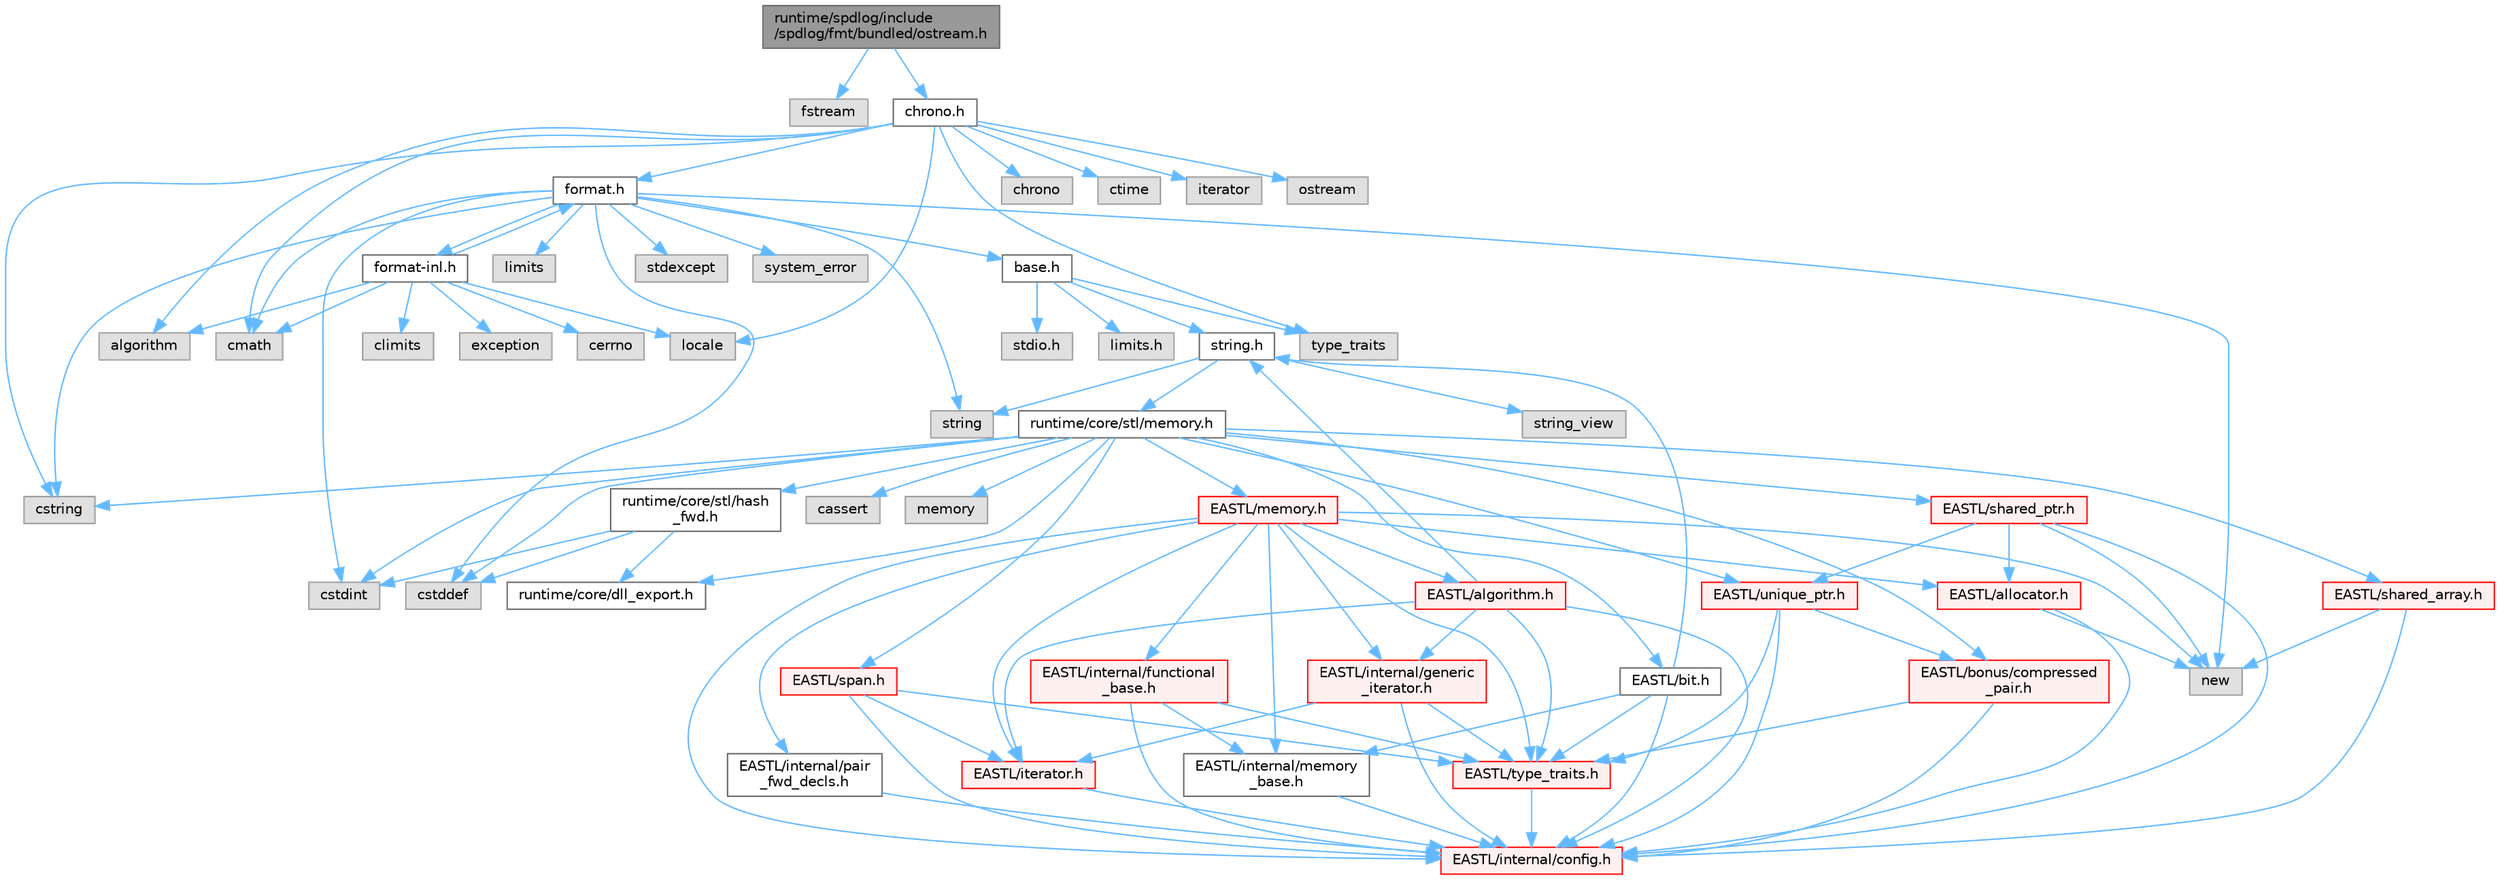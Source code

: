 digraph "runtime/spdlog/include/spdlog/fmt/bundled/ostream.h"
{
 // LATEX_PDF_SIZE
  bgcolor="transparent";
  edge [fontname=Helvetica,fontsize=10,labelfontname=Helvetica,labelfontsize=10];
  node [fontname=Helvetica,fontsize=10,shape=box,height=0.2,width=0.4];
  Node1 [id="Node000001",label="runtime/spdlog/include\l/spdlog/fmt/bundled/ostream.h",height=0.2,width=0.4,color="gray40", fillcolor="grey60", style="filled", fontcolor="black",tooltip=" "];
  Node1 -> Node2 [id="edge1_Node000001_Node000002",color="steelblue1",style="solid",tooltip=" "];
  Node2 [id="Node000002",label="fstream",height=0.2,width=0.4,color="grey60", fillcolor="#E0E0E0", style="filled",tooltip=" "];
  Node1 -> Node3 [id="edge2_Node000001_Node000003",color="steelblue1",style="solid",tooltip=" "];
  Node3 [id="Node000003",label="chrono.h",height=0.2,width=0.4,color="grey40", fillcolor="white", style="filled",URL="$spdlog_2include_2spdlog_2fmt_2bundled_2chrono_8h.html",tooltip=" "];
  Node3 -> Node4 [id="edge3_Node000003_Node000004",color="steelblue1",style="solid",tooltip=" "];
  Node4 [id="Node000004",label="algorithm",height=0.2,width=0.4,color="grey60", fillcolor="#E0E0E0", style="filled",tooltip=" "];
  Node3 -> Node5 [id="edge4_Node000003_Node000005",color="steelblue1",style="solid",tooltip=" "];
  Node5 [id="Node000005",label="chrono",height=0.2,width=0.4,color="grey60", fillcolor="#E0E0E0", style="filled",tooltip=" "];
  Node3 -> Node6 [id="edge5_Node000003_Node000006",color="steelblue1",style="solid",tooltip=" "];
  Node6 [id="Node000006",label="cmath",height=0.2,width=0.4,color="grey60", fillcolor="#E0E0E0", style="filled",tooltip=" "];
  Node3 -> Node7 [id="edge6_Node000003_Node000007",color="steelblue1",style="solid",tooltip=" "];
  Node7 [id="Node000007",label="cstring",height=0.2,width=0.4,color="grey60", fillcolor="#E0E0E0", style="filled",tooltip=" "];
  Node3 -> Node8 [id="edge7_Node000003_Node000008",color="steelblue1",style="solid",tooltip=" "];
  Node8 [id="Node000008",label="ctime",height=0.2,width=0.4,color="grey60", fillcolor="#E0E0E0", style="filled",tooltip=" "];
  Node3 -> Node9 [id="edge8_Node000003_Node000009",color="steelblue1",style="solid",tooltip=" "];
  Node9 [id="Node000009",label="iterator",height=0.2,width=0.4,color="grey60", fillcolor="#E0E0E0", style="filled",tooltip=" "];
  Node3 -> Node10 [id="edge9_Node000003_Node000010",color="steelblue1",style="solid",tooltip=" "];
  Node10 [id="Node000010",label="locale",height=0.2,width=0.4,color="grey60", fillcolor="#E0E0E0", style="filled",tooltip=" "];
  Node3 -> Node11 [id="edge10_Node000003_Node000011",color="steelblue1",style="solid",tooltip=" "];
  Node11 [id="Node000011",label="ostream",height=0.2,width=0.4,color="grey60", fillcolor="#E0E0E0", style="filled",tooltip=" "];
  Node3 -> Node12 [id="edge11_Node000003_Node000012",color="steelblue1",style="solid",tooltip=" "];
  Node12 [id="Node000012",label="type_traits",height=0.2,width=0.4,color="grey60", fillcolor="#E0E0E0", style="filled",tooltip=" "];
  Node3 -> Node13 [id="edge12_Node000003_Node000013",color="steelblue1",style="solid",tooltip=" "];
  Node13 [id="Node000013",label="format.h",height=0.2,width=0.4,color="grey40", fillcolor="white", style="filled",URL="$spdlog_2include_2spdlog_2fmt_2bundled_2format_8h.html",tooltip=" "];
  Node13 -> Node14 [id="edge13_Node000013_Node000014",color="steelblue1",style="solid",tooltip=" "];
  Node14 [id="Node000014",label="base.h",height=0.2,width=0.4,color="grey40", fillcolor="white", style="filled",URL="$base_8h.html",tooltip=" "];
  Node14 -> Node15 [id="edge14_Node000014_Node000015",color="steelblue1",style="solid",tooltip=" "];
  Node15 [id="Node000015",label="limits.h",height=0.2,width=0.4,color="grey60", fillcolor="#E0E0E0", style="filled",tooltip=" "];
  Node14 -> Node16 [id="edge15_Node000014_Node000016",color="steelblue1",style="solid",tooltip=" "];
  Node16 [id="Node000016",label="stdio.h",height=0.2,width=0.4,color="grey60", fillcolor="#E0E0E0", style="filled",tooltip=" "];
  Node14 -> Node17 [id="edge16_Node000014_Node000017",color="steelblue1",style="solid",tooltip=" "];
  Node17 [id="Node000017",label="string.h",height=0.2,width=0.4,color="grey40", fillcolor="white", style="filled",URL="$string_8h.html",tooltip=" "];
  Node17 -> Node18 [id="edge17_Node000017_Node000018",color="steelblue1",style="solid",tooltip=" "];
  Node18 [id="Node000018",label="string",height=0.2,width=0.4,color="grey60", fillcolor="#E0E0E0", style="filled",tooltip=" "];
  Node17 -> Node19 [id="edge18_Node000017_Node000019",color="steelblue1",style="solid",tooltip=" "];
  Node19 [id="Node000019",label="string_view",height=0.2,width=0.4,color="grey60", fillcolor="#E0E0E0", style="filled",tooltip=" "];
  Node17 -> Node20 [id="edge19_Node000017_Node000020",color="steelblue1",style="solid",tooltip=" "];
  Node20 [id="Node000020",label="runtime/core/stl/memory.h",height=0.2,width=0.4,color="grey40", fillcolor="white", style="filled",URL="$core_2stl_2memory_8h.html",tooltip=" "];
  Node20 -> Node21 [id="edge20_Node000020_Node000021",color="steelblue1",style="solid",tooltip=" "];
  Node21 [id="Node000021",label="cstddef",height=0.2,width=0.4,color="grey60", fillcolor="#E0E0E0", style="filled",tooltip=" "];
  Node20 -> Node22 [id="edge21_Node000020_Node000022",color="steelblue1",style="solid",tooltip=" "];
  Node22 [id="Node000022",label="cstdint",height=0.2,width=0.4,color="grey60", fillcolor="#E0E0E0", style="filled",tooltip=" "];
  Node20 -> Node23 [id="edge22_Node000020_Node000023",color="steelblue1",style="solid",tooltip=" "];
  Node23 [id="Node000023",label="cassert",height=0.2,width=0.4,color="grey60", fillcolor="#E0E0E0", style="filled",tooltip=" "];
  Node20 -> Node24 [id="edge23_Node000020_Node000024",color="steelblue1",style="solid",tooltip=" "];
  Node24 [id="Node000024",label="memory",height=0.2,width=0.4,color="grey60", fillcolor="#E0E0E0", style="filled",tooltip=" "];
  Node20 -> Node7 [id="edge24_Node000020_Node000007",color="steelblue1",style="solid",tooltip=" "];
  Node20 -> Node25 [id="edge25_Node000020_Node000025",color="steelblue1",style="solid",tooltip=" "];
  Node25 [id="Node000025",label="EASTL/bit.h",height=0.2,width=0.4,color="grey40", fillcolor="white", style="filled",URL="$bit_8h.html",tooltip=" "];
  Node25 -> Node26 [id="edge26_Node000025_Node000026",color="steelblue1",style="solid",tooltip=" "];
  Node26 [id="Node000026",label="EASTL/internal/config.h",height=0.2,width=0.4,color="red", fillcolor="#FFF0F0", style="filled",URL="$config_8h.html",tooltip=" "];
  Node25 -> Node35 [id="edge27_Node000025_Node000035",color="steelblue1",style="solid",tooltip=" "];
  Node35 [id="Node000035",label="EASTL/internal/memory\l_base.h",height=0.2,width=0.4,color="grey40", fillcolor="white", style="filled",URL="$memory__base_8h.html",tooltip=" "];
  Node35 -> Node26 [id="edge28_Node000035_Node000026",color="steelblue1",style="solid",tooltip=" "];
  Node25 -> Node36 [id="edge29_Node000025_Node000036",color="steelblue1",style="solid",tooltip=" "];
  Node36 [id="Node000036",label="EASTL/type_traits.h",height=0.2,width=0.4,color="red", fillcolor="#FFF0F0", style="filled",URL="$_e_a_s_t_l_2include_2_e_a_s_t_l_2type__traits_8h.html",tooltip=" "];
  Node36 -> Node26 [id="edge30_Node000036_Node000026",color="steelblue1",style="solid",tooltip=" "];
  Node25 -> Node17 [id="edge31_Node000025_Node000017",color="steelblue1",style="solid",tooltip=" "];
  Node20 -> Node45 [id="edge32_Node000020_Node000045",color="steelblue1",style="solid",tooltip=" "];
  Node45 [id="Node000045",label="EASTL/memory.h",height=0.2,width=0.4,color="red", fillcolor="#FFF0F0", style="filled",URL="$_e_a_s_t_l_2include_2_e_a_s_t_l_2memory_8h.html",tooltip=" "];
  Node45 -> Node26 [id="edge33_Node000045_Node000026",color="steelblue1",style="solid",tooltip=" "];
  Node45 -> Node35 [id="edge34_Node000045_Node000035",color="steelblue1",style="solid",tooltip=" "];
  Node45 -> Node46 [id="edge35_Node000045_Node000046",color="steelblue1",style="solid",tooltip=" "];
  Node46 [id="Node000046",label="EASTL/internal/generic\l_iterator.h",height=0.2,width=0.4,color="red", fillcolor="#FFF0F0", style="filled",URL="$generic__iterator_8h.html",tooltip=" "];
  Node46 -> Node26 [id="edge36_Node000046_Node000026",color="steelblue1",style="solid",tooltip=" "];
  Node46 -> Node47 [id="edge37_Node000046_Node000047",color="steelblue1",style="solid",tooltip=" "];
  Node47 [id="Node000047",label="EASTL/iterator.h",height=0.2,width=0.4,color="red", fillcolor="#FFF0F0", style="filled",URL="$_e_a_s_t_l_2include_2_e_a_s_t_l_2iterator_8h.html",tooltip=" "];
  Node47 -> Node26 [id="edge38_Node000047_Node000026",color="steelblue1",style="solid",tooltip=" "];
  Node46 -> Node36 [id="edge39_Node000046_Node000036",color="steelblue1",style="solid",tooltip=" "];
  Node45 -> Node50 [id="edge40_Node000045_Node000050",color="steelblue1",style="solid",tooltip=" "];
  Node50 [id="Node000050",label="EASTL/internal/pair\l_fwd_decls.h",height=0.2,width=0.4,color="grey40", fillcolor="white", style="filled",URL="$pair__fwd__decls_8h.html",tooltip=" "];
  Node50 -> Node26 [id="edge41_Node000050_Node000026",color="steelblue1",style="solid",tooltip=" "];
  Node45 -> Node51 [id="edge42_Node000045_Node000051",color="steelblue1",style="solid",tooltip=" "];
  Node51 [id="Node000051",label="EASTL/internal/functional\l_base.h",height=0.2,width=0.4,color="red", fillcolor="#FFF0F0", style="filled",URL="$functional__base_8h.html",tooltip=" "];
  Node51 -> Node26 [id="edge43_Node000051_Node000026",color="steelblue1",style="solid",tooltip=" "];
  Node51 -> Node35 [id="edge44_Node000051_Node000035",color="steelblue1",style="solid",tooltip=" "];
  Node51 -> Node36 [id="edge45_Node000051_Node000036",color="steelblue1",style="solid",tooltip=" "];
  Node45 -> Node52 [id="edge46_Node000045_Node000052",color="steelblue1",style="solid",tooltip=" "];
  Node52 [id="Node000052",label="EASTL/algorithm.h",height=0.2,width=0.4,color="red", fillcolor="#FFF0F0", style="filled",URL="$_e_a_s_t_l_2include_2_e_a_s_t_l_2algorithm_8h.html",tooltip=" "];
  Node52 -> Node26 [id="edge47_Node000052_Node000026",color="steelblue1",style="solid",tooltip=" "];
  Node52 -> Node36 [id="edge48_Node000052_Node000036",color="steelblue1",style="solid",tooltip=" "];
  Node52 -> Node47 [id="edge49_Node000052_Node000047",color="steelblue1",style="solid",tooltip=" "];
  Node52 -> Node46 [id="edge50_Node000052_Node000046",color="steelblue1",style="solid",tooltip=" "];
  Node52 -> Node17 [id="edge51_Node000052_Node000017",color="steelblue1",style="solid",tooltip=" "];
  Node45 -> Node36 [id="edge52_Node000045_Node000036",color="steelblue1",style="solid",tooltip=" "];
  Node45 -> Node59 [id="edge53_Node000045_Node000059",color="steelblue1",style="solid",tooltip=" "];
  Node59 [id="Node000059",label="EASTL/allocator.h",height=0.2,width=0.4,color="red", fillcolor="#FFF0F0", style="filled",URL="$allocator_8h.html",tooltip=" "];
  Node59 -> Node26 [id="edge54_Node000059_Node000026",color="steelblue1",style="solid",tooltip=" "];
  Node59 -> Node60 [id="edge55_Node000059_Node000060",color="steelblue1",style="solid",tooltip=" "];
  Node60 [id="Node000060",label="new",height=0.2,width=0.4,color="grey60", fillcolor="#E0E0E0", style="filled",tooltip=" "];
  Node45 -> Node47 [id="edge56_Node000045_Node000047",color="steelblue1",style="solid",tooltip=" "];
  Node45 -> Node60 [id="edge57_Node000045_Node000060",color="steelblue1",style="solid",tooltip=" "];
  Node20 -> Node73 [id="edge58_Node000020_Node000073",color="steelblue1",style="solid",tooltip=" "];
  Node73 [id="Node000073",label="EASTL/shared_array.h",height=0.2,width=0.4,color="red", fillcolor="#FFF0F0", style="filled",URL="$shared__array_8h.html",tooltip=" "];
  Node73 -> Node26 [id="edge59_Node000073_Node000026",color="steelblue1",style="solid",tooltip=" "];
  Node73 -> Node60 [id="edge60_Node000073_Node000060",color="steelblue1",style="solid",tooltip=" "];
  Node20 -> Node75 [id="edge61_Node000020_Node000075",color="steelblue1",style="solid",tooltip=" "];
  Node75 [id="Node000075",label="EASTL/unique_ptr.h",height=0.2,width=0.4,color="red", fillcolor="#FFF0F0", style="filled",URL="$unique__ptr_8h.html",tooltip=" "];
  Node75 -> Node76 [id="edge62_Node000075_Node000076",color="steelblue1",style="solid",tooltip=" "];
  Node76 [id="Node000076",label="EASTL/bonus/compressed\l_pair.h",height=0.2,width=0.4,color="red", fillcolor="#FFF0F0", style="filled",URL="$compressed__pair_8h.html",tooltip=" "];
  Node76 -> Node26 [id="edge63_Node000076_Node000026",color="steelblue1",style="solid",tooltip=" "];
  Node76 -> Node36 [id="edge64_Node000076_Node000036",color="steelblue1",style="solid",tooltip=" "];
  Node75 -> Node26 [id="edge65_Node000075_Node000026",color="steelblue1",style="solid",tooltip=" "];
  Node75 -> Node36 [id="edge66_Node000075_Node000036",color="steelblue1",style="solid",tooltip=" "];
  Node20 -> Node78 [id="edge67_Node000020_Node000078",color="steelblue1",style="solid",tooltip=" "];
  Node78 [id="Node000078",label="EASTL/shared_ptr.h",height=0.2,width=0.4,color="red", fillcolor="#FFF0F0", style="filled",URL="$shared__ptr_8h.html",tooltip=" "];
  Node78 -> Node26 [id="edge68_Node000078_Node000026",color="steelblue1",style="solid",tooltip=" "];
  Node78 -> Node75 [id="edge69_Node000078_Node000075",color="steelblue1",style="solid",tooltip=" "];
  Node78 -> Node59 [id="edge70_Node000078_Node000059",color="steelblue1",style="solid",tooltip=" "];
  Node78 -> Node60 [id="edge71_Node000078_Node000060",color="steelblue1",style="solid",tooltip=" "];
  Node20 -> Node158 [id="edge72_Node000020_Node000158",color="steelblue1",style="solid",tooltip=" "];
  Node158 [id="Node000158",label="EASTL/span.h",height=0.2,width=0.4,color="red", fillcolor="#FFF0F0", style="filled",URL="$span_8h.html",tooltip=" "];
  Node158 -> Node26 [id="edge73_Node000158_Node000026",color="steelblue1",style="solid",tooltip=" "];
  Node158 -> Node36 [id="edge74_Node000158_Node000036",color="steelblue1",style="solid",tooltip=" "];
  Node158 -> Node47 [id="edge75_Node000158_Node000047",color="steelblue1",style="solid",tooltip=" "];
  Node20 -> Node76 [id="edge76_Node000020_Node000076",color="steelblue1",style="solid",tooltip=" "];
  Node20 -> Node161 [id="edge77_Node000020_Node000161",color="steelblue1",style="solid",tooltip=" "];
  Node161 [id="Node000161",label="runtime/core/dll_export.h",height=0.2,width=0.4,color="grey40", fillcolor="white", style="filled",URL="$dll__export_8h.html",tooltip=" "];
  Node20 -> Node162 [id="edge78_Node000020_Node000162",color="steelblue1",style="solid",tooltip=" "];
  Node162 [id="Node000162",label="runtime/core/stl/hash\l_fwd.h",height=0.2,width=0.4,color="grey40", fillcolor="white", style="filled",URL="$hash__fwd_8h.html",tooltip=" "];
  Node162 -> Node21 [id="edge79_Node000162_Node000021",color="steelblue1",style="solid",tooltip=" "];
  Node162 -> Node22 [id="edge80_Node000162_Node000022",color="steelblue1",style="solid",tooltip=" "];
  Node162 -> Node161 [id="edge81_Node000162_Node000161",color="steelblue1",style="solid",tooltip=" "];
  Node14 -> Node12 [id="edge82_Node000014_Node000012",color="steelblue1",style="solid",tooltip=" "];
  Node13 -> Node6 [id="edge83_Node000013_Node000006",color="steelblue1",style="solid",tooltip=" "];
  Node13 -> Node21 [id="edge84_Node000013_Node000021",color="steelblue1",style="solid",tooltip=" "];
  Node13 -> Node22 [id="edge85_Node000013_Node000022",color="steelblue1",style="solid",tooltip=" "];
  Node13 -> Node7 [id="edge86_Node000013_Node000007",color="steelblue1",style="solid",tooltip=" "];
  Node13 -> Node163 [id="edge87_Node000013_Node000163",color="steelblue1",style="solid",tooltip=" "];
  Node163 [id="Node000163",label="limits",height=0.2,width=0.4,color="grey60", fillcolor="#E0E0E0", style="filled",tooltip=" "];
  Node13 -> Node60 [id="edge88_Node000013_Node000060",color="steelblue1",style="solid",tooltip=" "];
  Node13 -> Node164 [id="edge89_Node000013_Node000164",color="steelblue1",style="solid",tooltip=" "];
  Node164 [id="Node000164",label="stdexcept",height=0.2,width=0.4,color="grey60", fillcolor="#E0E0E0", style="filled",tooltip=" "];
  Node13 -> Node18 [id="edge90_Node000013_Node000018",color="steelblue1",style="solid",tooltip=" "];
  Node13 -> Node165 [id="edge91_Node000013_Node000165",color="steelblue1",style="solid",tooltip=" "];
  Node165 [id="Node000165",label="system_error",height=0.2,width=0.4,color="grey60", fillcolor="#E0E0E0", style="filled",tooltip=" "];
  Node13 -> Node166 [id="edge92_Node000013_Node000166",color="steelblue1",style="solid",tooltip=" "];
  Node166 [id="Node000166",label="format-inl.h",height=0.2,width=0.4,color="grey40", fillcolor="white", style="filled",URL="$format-inl_8h.html",tooltip=" "];
  Node166 -> Node4 [id="edge93_Node000166_Node000004",color="steelblue1",style="solid",tooltip=" "];
  Node166 -> Node167 [id="edge94_Node000166_Node000167",color="steelblue1",style="solid",tooltip=" "];
  Node167 [id="Node000167",label="cerrno",height=0.2,width=0.4,color="grey60", fillcolor="#E0E0E0", style="filled",tooltip=" "];
  Node166 -> Node168 [id="edge95_Node000166_Node000168",color="steelblue1",style="solid",tooltip=" "];
  Node168 [id="Node000168",label="climits",height=0.2,width=0.4,color="grey60", fillcolor="#E0E0E0", style="filled",tooltip=" "];
  Node166 -> Node6 [id="edge96_Node000166_Node000006",color="steelblue1",style="solid",tooltip=" "];
  Node166 -> Node169 [id="edge97_Node000166_Node000169",color="steelblue1",style="solid",tooltip=" "];
  Node169 [id="Node000169",label="exception",height=0.2,width=0.4,color="grey60", fillcolor="#E0E0E0", style="filled",tooltip=" "];
  Node166 -> Node13 [id="edge98_Node000166_Node000013",color="steelblue1",style="solid",tooltip=" "];
  Node166 -> Node10 [id="edge99_Node000166_Node000010",color="steelblue1",style="solid",tooltip=" "];
}

